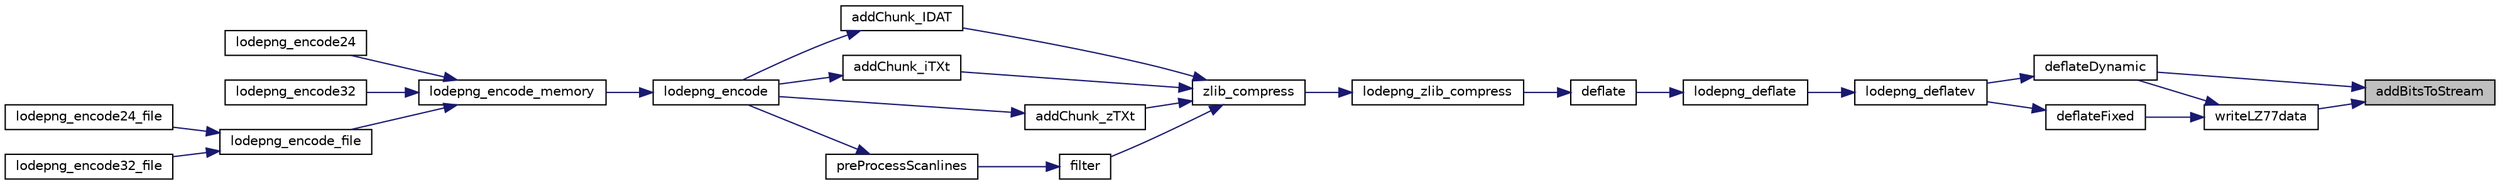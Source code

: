 digraph "addBitsToStream"
{
 // LATEX_PDF_SIZE
  edge [fontname="Helvetica",fontsize="10",labelfontname="Helvetica",labelfontsize="10"];
  node [fontname="Helvetica",fontsize="10",shape=record];
  rankdir="RL";
  Node1 [label="addBitsToStream",height=0.2,width=0.4,color="black", fillcolor="grey75", style="filled", fontcolor="black",tooltip=" "];
  Node1 -> Node2 [dir="back",color="midnightblue",fontsize="10",style="solid",fontname="Helvetica"];
  Node2 [label="deflateDynamic",height=0.2,width=0.4,color="black", fillcolor="white", style="filled",URL="$lodepng_8cpp.html#ae121df49cb1cf4d071177875f21a364a",tooltip=" "];
  Node2 -> Node3 [dir="back",color="midnightblue",fontsize="10",style="solid",fontname="Helvetica"];
  Node3 [label="lodepng_deflatev",height=0.2,width=0.4,color="black", fillcolor="white", style="filled",URL="$lodepng_8cpp.html#a39ac60ba8b9972ab13c74559681c6346",tooltip=" "];
  Node3 -> Node4 [dir="back",color="midnightblue",fontsize="10",style="solid",fontname="Helvetica"];
  Node4 [label="lodepng_deflate",height=0.2,width=0.4,color="black", fillcolor="white", style="filled",URL="$lodepng_8h.html#a6f5f070e236aaf9b1809e34b467f3225",tooltip=" "];
  Node4 -> Node5 [dir="back",color="midnightblue",fontsize="10",style="solid",fontname="Helvetica"];
  Node5 [label="deflate",height=0.2,width=0.4,color="black", fillcolor="white", style="filled",URL="$lodepng_8cpp.html#a1d17e3031a5892a1e34c43b1b3cdae36",tooltip=" "];
  Node5 -> Node6 [dir="back",color="midnightblue",fontsize="10",style="solid",fontname="Helvetica"];
  Node6 [label="lodepng_zlib_compress",height=0.2,width=0.4,color="black", fillcolor="white", style="filled",URL="$lodepng_8h.html#a72d4240c44c9ba1814dae814c7d80eb1",tooltip=" "];
  Node6 -> Node7 [dir="back",color="midnightblue",fontsize="10",style="solid",fontname="Helvetica"];
  Node7 [label="zlib_compress",height=0.2,width=0.4,color="black", fillcolor="white", style="filled",URL="$lodepng_8cpp.html#a16b8b673224a932324a48890800a85b0",tooltip=" "];
  Node7 -> Node8 [dir="back",color="midnightblue",fontsize="10",style="solid",fontname="Helvetica"];
  Node8 [label="addChunk_IDAT",height=0.2,width=0.4,color="black", fillcolor="white", style="filled",URL="$lodepng_8cpp.html#a666f5da34d12168555c2b8bf2c538806",tooltip=" "];
  Node8 -> Node9 [dir="back",color="midnightblue",fontsize="10",style="solid",fontname="Helvetica"];
  Node9 [label="lodepng_encode",height=0.2,width=0.4,color="black", fillcolor="white", style="filled",URL="$lodepng_8h.html#a90e82b0ccc75cfb27ccc9756c8d96f07",tooltip=" "];
  Node9 -> Node10 [dir="back",color="midnightblue",fontsize="10",style="solid",fontname="Helvetica"];
  Node10 [label="lodepng_encode_memory",height=0.2,width=0.4,color="black", fillcolor="white", style="filled",URL="$lodepng_8h.html#ada7bc92db6e9f8906a1fc85caa0b17aa",tooltip=" "];
  Node10 -> Node11 [dir="back",color="midnightblue",fontsize="10",style="solid",fontname="Helvetica"];
  Node11 [label="lodepng_encode24",height=0.2,width=0.4,color="black", fillcolor="white", style="filled",URL="$lodepng_8h.html#a4100642d70071029967c16afd72193ff",tooltip=" "];
  Node10 -> Node12 [dir="back",color="midnightblue",fontsize="10",style="solid",fontname="Helvetica"];
  Node12 [label="lodepng_encode32",height=0.2,width=0.4,color="black", fillcolor="white", style="filled",URL="$lodepng_8h.html#a75d7f3e4e388b74b7b5214c76c66382f",tooltip=" "];
  Node10 -> Node13 [dir="back",color="midnightblue",fontsize="10",style="solid",fontname="Helvetica"];
  Node13 [label="lodepng_encode_file",height=0.2,width=0.4,color="black", fillcolor="white", style="filled",URL="$lodepng_8h.html#a009ac38098765fcae32c9d91770b94df",tooltip=" "];
  Node13 -> Node14 [dir="back",color="midnightblue",fontsize="10",style="solid",fontname="Helvetica"];
  Node14 [label="lodepng_encode24_file",height=0.2,width=0.4,color="black", fillcolor="white", style="filled",URL="$lodepng_8h.html#a4f8f383c22ceb7c22b1cc7e774f0bad2",tooltip=" "];
  Node13 -> Node15 [dir="back",color="midnightblue",fontsize="10",style="solid",fontname="Helvetica"];
  Node15 [label="lodepng_encode32_file",height=0.2,width=0.4,color="black", fillcolor="white", style="filled",URL="$lodepng_8h.html#a018a3bd975fb886cdf1f6f544f2882e4",tooltip=" "];
  Node7 -> Node16 [dir="back",color="midnightblue",fontsize="10",style="solid",fontname="Helvetica"];
  Node16 [label="addChunk_iTXt",height=0.2,width=0.4,color="black", fillcolor="white", style="filled",URL="$lodepng_8cpp.html#a2d0e446a9081005e5dec2633f5ccae83",tooltip=" "];
  Node16 -> Node9 [dir="back",color="midnightblue",fontsize="10",style="solid",fontname="Helvetica"];
  Node7 -> Node17 [dir="back",color="midnightblue",fontsize="10",style="solid",fontname="Helvetica"];
  Node17 [label="addChunk_zTXt",height=0.2,width=0.4,color="black", fillcolor="white", style="filled",URL="$lodepng_8cpp.html#a9623f7145f6ff3c5aeedfd904fc6127d",tooltip=" "];
  Node17 -> Node9 [dir="back",color="midnightblue",fontsize="10",style="solid",fontname="Helvetica"];
  Node7 -> Node18 [dir="back",color="midnightblue",fontsize="10",style="solid",fontname="Helvetica"];
  Node18 [label="filter",height=0.2,width=0.4,color="black", fillcolor="white", style="filled",URL="$lodepng_8cpp.html#a5b54384906d446d1277a55ac2c443e8d",tooltip=" "];
  Node18 -> Node19 [dir="back",color="midnightblue",fontsize="10",style="solid",fontname="Helvetica"];
  Node19 [label="preProcessScanlines",height=0.2,width=0.4,color="black", fillcolor="white", style="filled",URL="$lodepng_8cpp.html#a1a19edd9e11f7964566f21982ce6e224",tooltip=" "];
  Node19 -> Node9 [dir="back",color="midnightblue",fontsize="10",style="solid",fontname="Helvetica"];
  Node1 -> Node20 [dir="back",color="midnightblue",fontsize="10",style="solid",fontname="Helvetica"];
  Node20 [label="writeLZ77data",height=0.2,width=0.4,color="black", fillcolor="white", style="filled",URL="$lodepng_8cpp.html#a6bcad159011eeb745922886cb9b72db4",tooltip=" "];
  Node20 -> Node2 [dir="back",color="midnightblue",fontsize="10",style="solid",fontname="Helvetica"];
  Node20 -> Node21 [dir="back",color="midnightblue",fontsize="10",style="solid",fontname="Helvetica"];
  Node21 [label="deflateFixed",height=0.2,width=0.4,color="black", fillcolor="white", style="filled",URL="$lodepng_8cpp.html#ae74e5eb341f431e2e8cf099e0691d803",tooltip=" "];
  Node21 -> Node3 [dir="back",color="midnightblue",fontsize="10",style="solid",fontname="Helvetica"];
}
